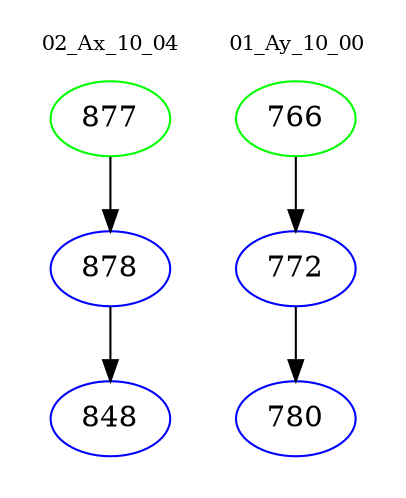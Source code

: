digraph{
subgraph cluster_0 {
color = white
label = "02_Ax_10_04";
fontsize=10;
T0_877 [label="877", color="green"]
T0_877 -> T0_878 [color="black"]
T0_878 [label="878", color="blue"]
T0_878 -> T0_848 [color="black"]
T0_848 [label="848", color="blue"]
}
subgraph cluster_1 {
color = white
label = "01_Ay_10_00";
fontsize=10;
T1_766 [label="766", color="green"]
T1_766 -> T1_772 [color="black"]
T1_772 [label="772", color="blue"]
T1_772 -> T1_780 [color="black"]
T1_780 [label="780", color="blue"]
}
}
